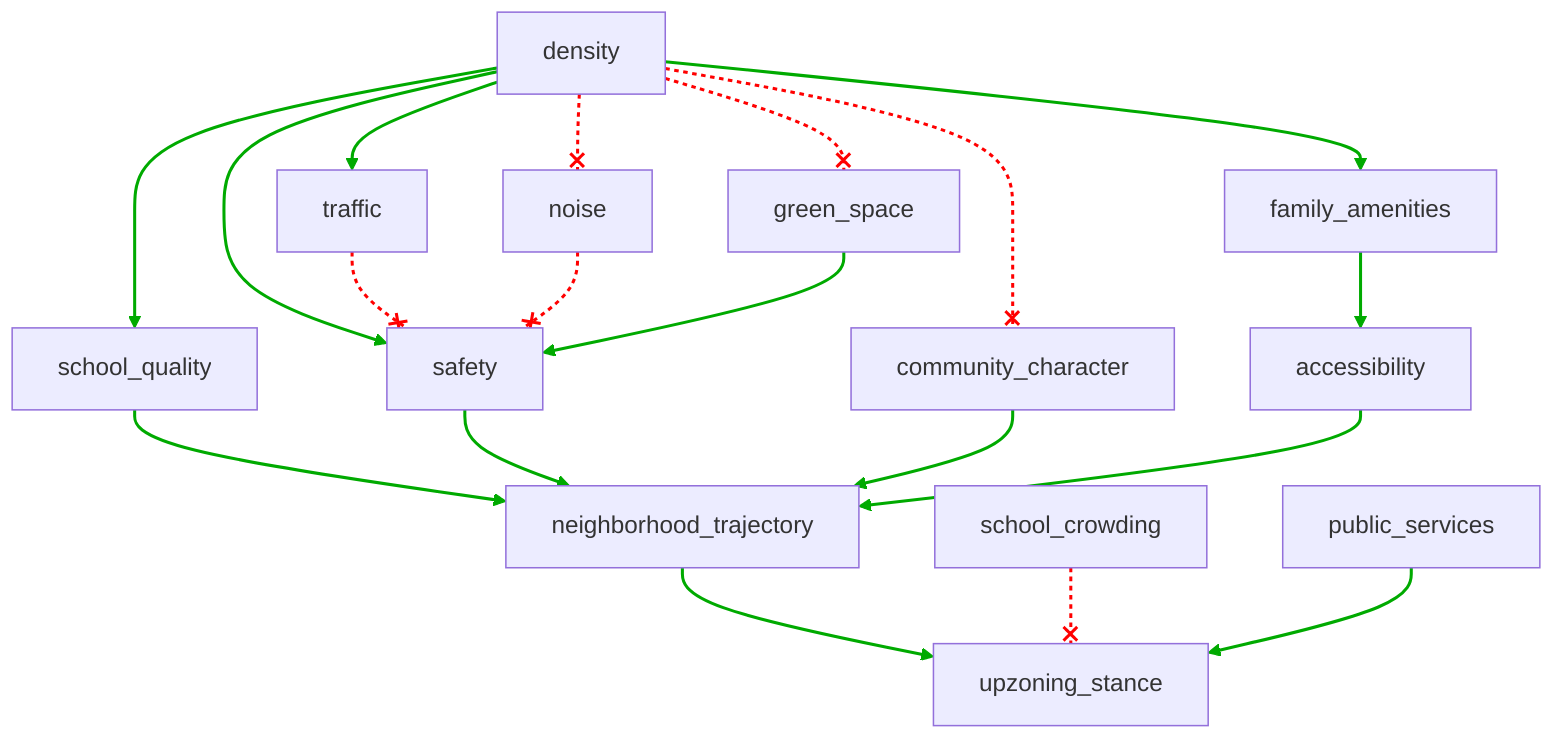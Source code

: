 flowchart TD
n1[density]
n2[school_quality]
n3[safety]
n4[family_amenities]
n5[traffic]
n6[noise]
n7[green_space]
n8[community_character]
n9[accessibility]
n10[neighborhood_trajectory]
n11[school_crowding]
n12[public_services]
n13[upzoning_stance]
n1 --> n2
n1 --> n3
n1 --> n4
n1 --> n5
n1 --x n6
n1 --x n7
n1 --x n8
n2 --> n10
n3 --> n10
n4 --> n9
n5 --x n3
n6 --x n3
n7 --> n3
n8 --> n10
n9 --> n10
n10 --> n13
n11 --x n13
n12 --> n13
linkStyle 0 stroke:#00AA00,stroke-width:2px
linkStyle 1 stroke:#00AA00,stroke-width:2px
linkStyle 2 stroke:#00AA00,stroke-width:2px
linkStyle 3 stroke:#00AA00,stroke-width:2px
linkStyle 4 stroke:#FF0000,stroke-dasharray:3,stroke-width:2px
linkStyle 5 stroke:#FF0000,stroke-dasharray:3,stroke-width:2px
linkStyle 6 stroke:#FF0000,stroke-dasharray:3,stroke-width:2px
linkStyle 7 stroke:#00AA00,stroke-width:2px
linkStyle 8 stroke:#00AA00,stroke-width:2px
linkStyle 9 stroke:#00AA00,stroke-width:2px
linkStyle 10 stroke:#FF0000,stroke-dasharray:3,stroke-width:2px
linkStyle 11 stroke:#FF0000,stroke-dasharray:3,stroke-width:2px
linkStyle 12 stroke:#00AA00,stroke-width:2px
linkStyle 13 stroke:#00AA00,stroke-width:2px
linkStyle 14 stroke:#00AA00,stroke-width:2px
linkStyle 15 stroke:#00AA00,stroke-width:2px
linkStyle 16 stroke:#FF0000,stroke-dasharray:3,stroke-width:2px
linkStyle 17 stroke:#00AA00,stroke-width:2px